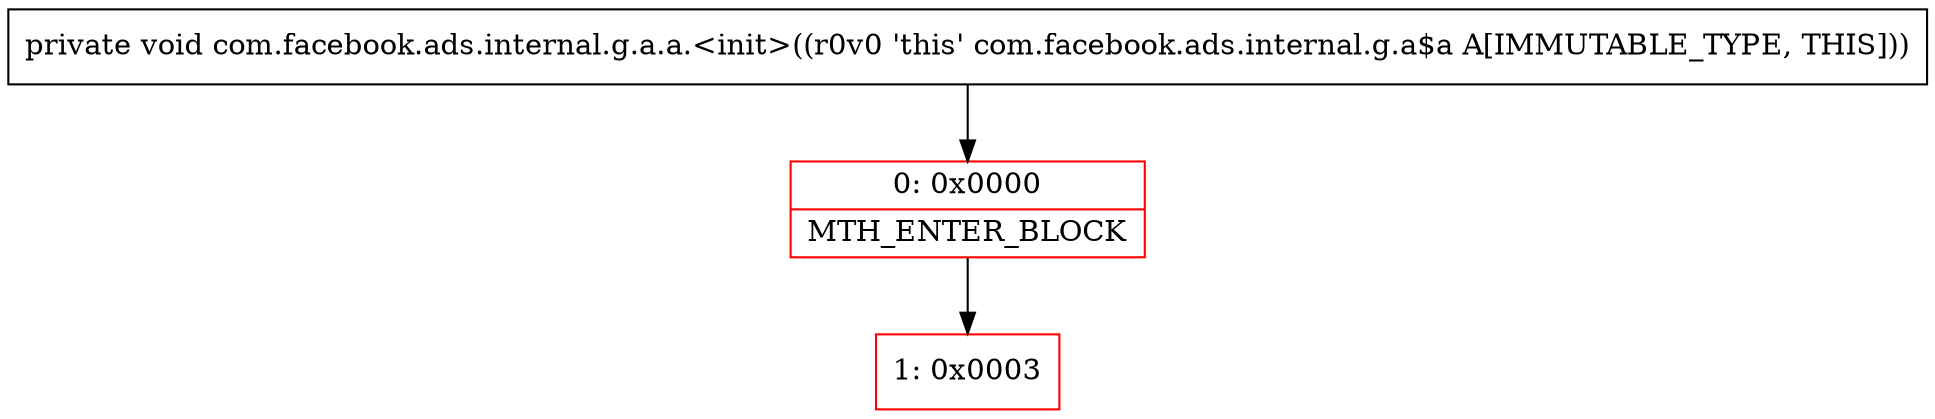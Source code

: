 digraph "CFG forcom.facebook.ads.internal.g.a.a.\<init\>()V" {
subgraph cluster_Region_49030712 {
label = "R(0)";
node [shape=record,color=blue];
}
Node_0 [shape=record,color=red,label="{0\:\ 0x0000|MTH_ENTER_BLOCK\l}"];
Node_1 [shape=record,color=red,label="{1\:\ 0x0003}"];
MethodNode[shape=record,label="{private void com.facebook.ads.internal.g.a.a.\<init\>((r0v0 'this' com.facebook.ads.internal.g.a$a A[IMMUTABLE_TYPE, THIS])) }"];
MethodNode -> Node_0;
Node_0 -> Node_1;
}

